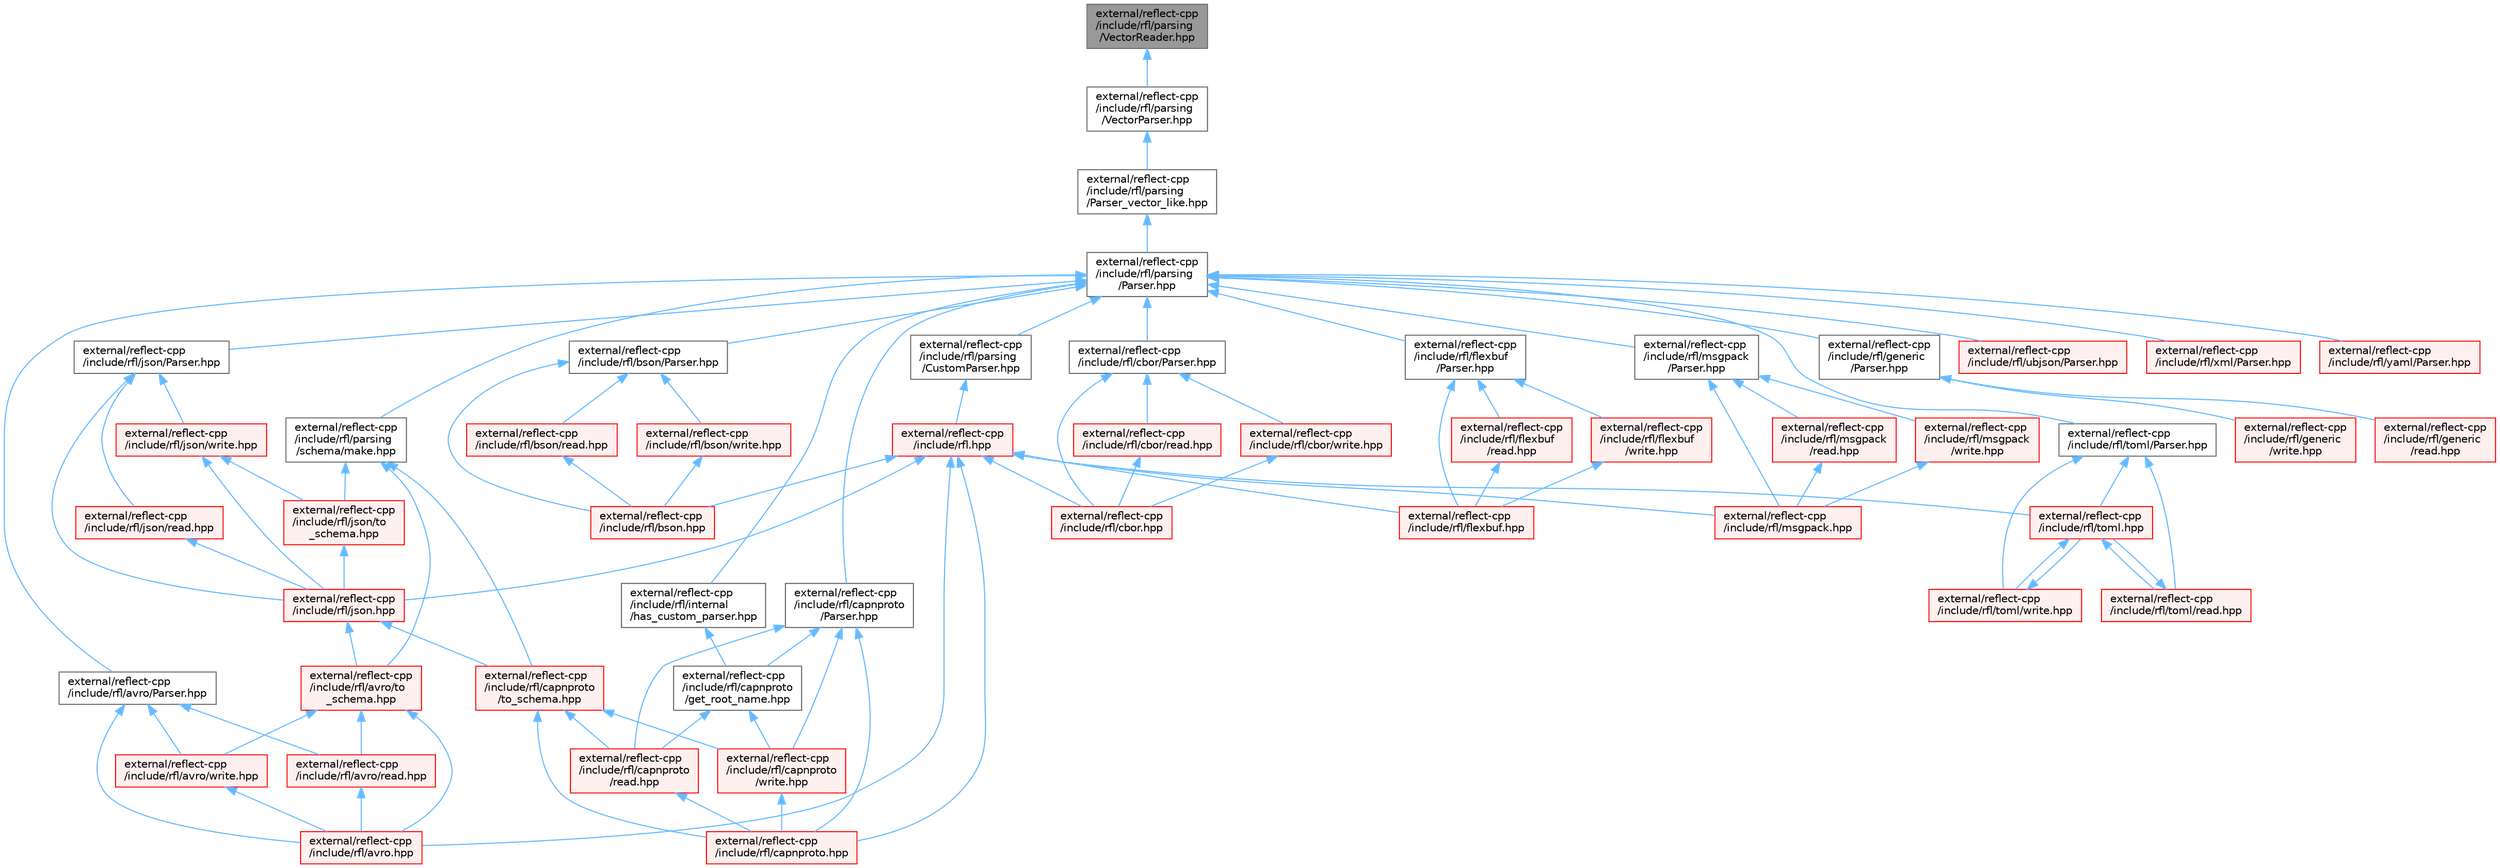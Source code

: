 digraph "external/reflect-cpp/include/rfl/parsing/VectorReader.hpp"
{
 // LATEX_PDF_SIZE
  bgcolor="transparent";
  edge [fontname=Helvetica,fontsize=10,labelfontname=Helvetica,labelfontsize=10];
  node [fontname=Helvetica,fontsize=10,shape=box,height=0.2,width=0.4];
  Node1 [id="Node000001",label="external/reflect-cpp\l/include/rfl/parsing\l/VectorReader.hpp",height=0.2,width=0.4,color="gray40", fillcolor="grey60", style="filled", fontcolor="black",tooltip=" "];
  Node1 -> Node2 [id="edge1_Node000001_Node000002",dir="back",color="steelblue1",style="solid",tooltip=" "];
  Node2 [id="Node000002",label="external/reflect-cpp\l/include/rfl/parsing\l/VectorParser.hpp",height=0.2,width=0.4,color="grey40", fillcolor="white", style="filled",URL="$_vector_parser_8hpp.html",tooltip=" "];
  Node2 -> Node3 [id="edge2_Node000002_Node000003",dir="back",color="steelblue1",style="solid",tooltip=" "];
  Node3 [id="Node000003",label="external/reflect-cpp\l/include/rfl/parsing\l/Parser_vector_like.hpp",height=0.2,width=0.4,color="grey40", fillcolor="white", style="filled",URL="$_parser__vector__like_8hpp.html",tooltip=" "];
  Node3 -> Node4 [id="edge3_Node000003_Node000004",dir="back",color="steelblue1",style="solid",tooltip=" "];
  Node4 [id="Node000004",label="external/reflect-cpp\l/include/rfl/parsing\l/Parser.hpp",height=0.2,width=0.4,color="grey40", fillcolor="white", style="filled",URL="$parsing_2_parser_8hpp.html",tooltip=" "];
  Node4 -> Node5 [id="edge4_Node000004_Node000005",dir="back",color="steelblue1",style="solid",tooltip=" "];
  Node5 [id="Node000005",label="external/reflect-cpp\l/include/rfl/avro/Parser.hpp",height=0.2,width=0.4,color="grey40", fillcolor="white", style="filled",URL="$avro_2_parser_8hpp.html",tooltip=" "];
  Node5 -> Node6 [id="edge5_Node000005_Node000006",dir="back",color="steelblue1",style="solid",tooltip=" "];
  Node6 [id="Node000006",label="external/reflect-cpp\l/include/rfl/avro.hpp",height=0.2,width=0.4,color="red", fillcolor="#FFF0F0", style="filled",URL="$avro_8hpp.html",tooltip=" "];
  Node5 -> Node60 [id="edge6_Node000005_Node000060",dir="back",color="steelblue1",style="solid",tooltip=" "];
  Node60 [id="Node000060",label="external/reflect-cpp\l/include/rfl/avro/read.hpp",height=0.2,width=0.4,color="red", fillcolor="#FFF0F0", style="filled",URL="$avro_2read_8hpp.html",tooltip=" "];
  Node60 -> Node6 [id="edge7_Node000060_Node000006",dir="back",color="steelblue1",style="solid",tooltip=" "];
  Node5 -> Node62 [id="edge8_Node000005_Node000062",dir="back",color="steelblue1",style="solid",tooltip=" "];
  Node62 [id="Node000062",label="external/reflect-cpp\l/include/rfl/avro/write.hpp",height=0.2,width=0.4,color="red", fillcolor="#FFF0F0", style="filled",URL="$avro_2write_8hpp.html",tooltip=" "];
  Node62 -> Node6 [id="edge9_Node000062_Node000006",dir="back",color="steelblue1",style="solid",tooltip=" "];
  Node4 -> Node64 [id="edge10_Node000004_Node000064",dir="back",color="steelblue1",style="solid",tooltip=" "];
  Node64 [id="Node000064",label="external/reflect-cpp\l/include/rfl/bson/Parser.hpp",height=0.2,width=0.4,color="grey40", fillcolor="white", style="filled",URL="$bson_2_parser_8hpp.html",tooltip=" "];
  Node64 -> Node65 [id="edge11_Node000064_Node000065",dir="back",color="steelblue1",style="solid",tooltip=" "];
  Node65 [id="Node000065",label="external/reflect-cpp\l/include/rfl/bson.hpp",height=0.2,width=0.4,color="red", fillcolor="#FFF0F0", style="filled",URL="$bson_8hpp.html",tooltip=" "];
  Node64 -> Node105 [id="edge12_Node000064_Node000105",dir="back",color="steelblue1",style="solid",tooltip=" "];
  Node105 [id="Node000105",label="external/reflect-cpp\l/include/rfl/bson/read.hpp",height=0.2,width=0.4,color="red", fillcolor="#FFF0F0", style="filled",URL="$bson_2read_8hpp.html",tooltip=" "];
  Node105 -> Node65 [id="edge13_Node000105_Node000065",dir="back",color="steelblue1",style="solid",tooltip=" "];
  Node64 -> Node107 [id="edge14_Node000064_Node000107",dir="back",color="steelblue1",style="solid",tooltip=" "];
  Node107 [id="Node000107",label="external/reflect-cpp\l/include/rfl/bson/write.hpp",height=0.2,width=0.4,color="red", fillcolor="#FFF0F0", style="filled",URL="$bson_2write_8hpp.html",tooltip=" "];
  Node107 -> Node65 [id="edge15_Node000107_Node000065",dir="back",color="steelblue1",style="solid",tooltip=" "];
  Node4 -> Node109 [id="edge16_Node000004_Node000109",dir="back",color="steelblue1",style="solid",tooltip=" "];
  Node109 [id="Node000109",label="external/reflect-cpp\l/include/rfl/capnproto\l/Parser.hpp",height=0.2,width=0.4,color="grey40", fillcolor="white", style="filled",URL="$capnproto_2_parser_8hpp.html",tooltip=" "];
  Node109 -> Node110 [id="edge17_Node000109_Node000110",dir="back",color="steelblue1",style="solid",tooltip=" "];
  Node110 [id="Node000110",label="external/reflect-cpp\l/include/rfl/capnproto.hpp",height=0.2,width=0.4,color="red", fillcolor="#FFF0F0", style="filled",URL="$capnproto_8hpp.html",tooltip=" "];
  Node109 -> Node157 [id="edge18_Node000109_Node000157",dir="back",color="steelblue1",style="solid",tooltip=" "];
  Node157 [id="Node000157",label="external/reflect-cpp\l/include/rfl/capnproto\l/get_root_name.hpp",height=0.2,width=0.4,color="grey40", fillcolor="white", style="filled",URL="$get__root__name_8hpp.html",tooltip=" "];
  Node157 -> Node158 [id="edge19_Node000157_Node000158",dir="back",color="steelblue1",style="solid",tooltip=" "];
  Node158 [id="Node000158",label="external/reflect-cpp\l/include/rfl/capnproto\l/read.hpp",height=0.2,width=0.4,color="red", fillcolor="#FFF0F0", style="filled",URL="$capnproto_2read_8hpp.html",tooltip=" "];
  Node158 -> Node110 [id="edge20_Node000158_Node000110",dir="back",color="steelblue1",style="solid",tooltip=" "];
  Node157 -> Node160 [id="edge21_Node000157_Node000160",dir="back",color="steelblue1",style="solid",tooltip=" "];
  Node160 [id="Node000160",label="external/reflect-cpp\l/include/rfl/capnproto\l/write.hpp",height=0.2,width=0.4,color="red", fillcolor="#FFF0F0", style="filled",URL="$capnproto_2write_8hpp.html",tooltip=" "];
  Node160 -> Node110 [id="edge22_Node000160_Node000110",dir="back",color="steelblue1",style="solid",tooltip=" "];
  Node109 -> Node158 [id="edge23_Node000109_Node000158",dir="back",color="steelblue1",style="solid",tooltip=" "];
  Node109 -> Node160 [id="edge24_Node000109_Node000160",dir="back",color="steelblue1",style="solid",tooltip=" "];
  Node4 -> Node162 [id="edge25_Node000004_Node000162",dir="back",color="steelblue1",style="solid",tooltip=" "];
  Node162 [id="Node000162",label="external/reflect-cpp\l/include/rfl/cbor/Parser.hpp",height=0.2,width=0.4,color="grey40", fillcolor="white", style="filled",URL="$cbor_2_parser_8hpp.html",tooltip=" "];
  Node162 -> Node163 [id="edge26_Node000162_Node000163",dir="back",color="steelblue1",style="solid",tooltip=" "];
  Node163 [id="Node000163",label="external/reflect-cpp\l/include/rfl/cbor.hpp",height=0.2,width=0.4,color="red", fillcolor="#FFF0F0", style="filled",URL="$cbor_8hpp.html",tooltip=" "];
  Node162 -> Node204 [id="edge27_Node000162_Node000204",dir="back",color="steelblue1",style="solid",tooltip=" "];
  Node204 [id="Node000204",label="external/reflect-cpp\l/include/rfl/cbor/read.hpp",height=0.2,width=0.4,color="red", fillcolor="#FFF0F0", style="filled",URL="$cbor_2read_8hpp.html",tooltip=" "];
  Node204 -> Node163 [id="edge28_Node000204_Node000163",dir="back",color="steelblue1",style="solid",tooltip=" "];
  Node162 -> Node206 [id="edge29_Node000162_Node000206",dir="back",color="steelblue1",style="solid",tooltip=" "];
  Node206 [id="Node000206",label="external/reflect-cpp\l/include/rfl/cbor/write.hpp",height=0.2,width=0.4,color="red", fillcolor="#FFF0F0", style="filled",URL="$cbor_2write_8hpp.html",tooltip=" "];
  Node206 -> Node163 [id="edge30_Node000206_Node000163",dir="back",color="steelblue1",style="solid",tooltip=" "];
  Node4 -> Node208 [id="edge31_Node000004_Node000208",dir="back",color="steelblue1",style="solid",tooltip=" "];
  Node208 [id="Node000208",label="external/reflect-cpp\l/include/rfl/flexbuf\l/Parser.hpp",height=0.2,width=0.4,color="grey40", fillcolor="white", style="filled",URL="$flexbuf_2_parser_8hpp.html",tooltip=" "];
  Node208 -> Node209 [id="edge32_Node000208_Node000209",dir="back",color="steelblue1",style="solid",tooltip=" "];
  Node209 [id="Node000209",label="external/reflect-cpp\l/include/rfl/flexbuf.hpp",height=0.2,width=0.4,color="red", fillcolor="#FFF0F0", style="filled",URL="$flexbuf_8hpp.html",tooltip=" "];
  Node208 -> Node249 [id="edge33_Node000208_Node000249",dir="back",color="steelblue1",style="solid",tooltip=" "];
  Node249 [id="Node000249",label="external/reflect-cpp\l/include/rfl/flexbuf\l/read.hpp",height=0.2,width=0.4,color="red", fillcolor="#FFF0F0", style="filled",URL="$flexbuf_2read_8hpp.html",tooltip=" "];
  Node249 -> Node209 [id="edge34_Node000249_Node000209",dir="back",color="steelblue1",style="solid",tooltip=" "];
  Node208 -> Node251 [id="edge35_Node000208_Node000251",dir="back",color="steelblue1",style="solid",tooltip=" "];
  Node251 [id="Node000251",label="external/reflect-cpp\l/include/rfl/flexbuf\l/write.hpp",height=0.2,width=0.4,color="red", fillcolor="#FFF0F0", style="filled",URL="$flexbuf_2write_8hpp.html",tooltip=" "];
  Node251 -> Node209 [id="edge36_Node000251_Node000209",dir="back",color="steelblue1",style="solid",tooltip=" "];
  Node4 -> Node253 [id="edge37_Node000004_Node000253",dir="back",color="steelblue1",style="solid",tooltip=" "];
  Node253 [id="Node000253",label="external/reflect-cpp\l/include/rfl/generic\l/Parser.hpp",height=0.2,width=0.4,color="grey40", fillcolor="white", style="filled",URL="$generic_2_parser_8hpp.html",tooltip=" "];
  Node253 -> Node254 [id="edge38_Node000253_Node000254",dir="back",color="steelblue1",style="solid",tooltip=" "];
  Node254 [id="Node000254",label="external/reflect-cpp\l/include/rfl/generic\l/read.hpp",height=0.2,width=0.4,color="red", fillcolor="#FFF0F0", style="filled",URL="$generic_2read_8hpp.html",tooltip=" "];
  Node253 -> Node690 [id="edge39_Node000253_Node000690",dir="back",color="steelblue1",style="solid",tooltip=" "];
  Node690 [id="Node000690",label="external/reflect-cpp\l/include/rfl/generic\l/write.hpp",height=0.2,width=0.4,color="red", fillcolor="#FFF0F0", style="filled",URL="$generic_2write_8hpp.html",tooltip=" "];
  Node4 -> Node692 [id="edge40_Node000004_Node000692",dir="back",color="steelblue1",style="solid",tooltip=" "];
  Node692 [id="Node000692",label="external/reflect-cpp\l/include/rfl/internal\l/has_custom_parser.hpp",height=0.2,width=0.4,color="grey40", fillcolor="white", style="filled",URL="$has__custom__parser_8hpp.html",tooltip=" "];
  Node692 -> Node157 [id="edge41_Node000692_Node000157",dir="back",color="steelblue1",style="solid",tooltip=" "];
  Node4 -> Node693 [id="edge42_Node000004_Node000693",dir="back",color="steelblue1",style="solid",tooltip=" "];
  Node693 [id="Node000693",label="external/reflect-cpp\l/include/rfl/json/Parser.hpp",height=0.2,width=0.4,color="grey40", fillcolor="white", style="filled",URL="$json_2_parser_8hpp.html",tooltip=" "];
  Node693 -> Node257 [id="edge43_Node000693_Node000257",dir="back",color="steelblue1",style="solid",tooltip=" "];
  Node257 [id="Node000257",label="external/reflect-cpp\l/include/rfl/json.hpp",height=0.2,width=0.4,color="red", fillcolor="#FFF0F0", style="filled",URL="$reflect-cpp_2include_2rfl_2json_8hpp.html",tooltip=" "];
  Node257 -> Node261 [id="edge44_Node000257_Node000261",dir="back",color="steelblue1",style="solid",tooltip=" "];
  Node261 [id="Node000261",label="external/reflect-cpp\l/include/rfl/avro/to\l_schema.hpp",height=0.2,width=0.4,color="red", fillcolor="#FFF0F0", style="filled",URL="$avro_2to__schema_8hpp.html",tooltip=" "];
  Node261 -> Node6 [id="edge45_Node000261_Node000006",dir="back",color="steelblue1",style="solid",tooltip=" "];
  Node261 -> Node60 [id="edge46_Node000261_Node000060",dir="back",color="steelblue1",style="solid",tooltip=" "];
  Node261 -> Node62 [id="edge47_Node000261_Node000062",dir="back",color="steelblue1",style="solid",tooltip=" "];
  Node257 -> Node264 [id="edge48_Node000257_Node000264",dir="back",color="steelblue1",style="solid",tooltip=" "];
  Node264 [id="Node000264",label="external/reflect-cpp\l/include/rfl/capnproto\l/to_schema.hpp",height=0.2,width=0.4,color="red", fillcolor="#FFF0F0", style="filled",URL="$capnproto_2to__schema_8hpp.html",tooltip=" "];
  Node264 -> Node110 [id="edge49_Node000264_Node000110",dir="back",color="steelblue1",style="solid",tooltip=" "];
  Node264 -> Node158 [id="edge50_Node000264_Node000158",dir="back",color="steelblue1",style="solid",tooltip=" "];
  Node264 -> Node160 [id="edge51_Node000264_Node000160",dir="back",color="steelblue1",style="solid",tooltip=" "];
  Node693 -> Node694 [id="edge52_Node000693_Node000694",dir="back",color="steelblue1",style="solid",tooltip=" "];
  Node694 [id="Node000694",label="external/reflect-cpp\l/include/rfl/json/read.hpp",height=0.2,width=0.4,color="red", fillcolor="#FFF0F0", style="filled",URL="$json_2read_8hpp.html",tooltip=" "];
  Node694 -> Node257 [id="edge53_Node000694_Node000257",dir="back",color="steelblue1",style="solid",tooltip=" "];
  Node693 -> Node696 [id="edge54_Node000693_Node000696",dir="back",color="steelblue1",style="solid",tooltip=" "];
  Node696 [id="Node000696",label="external/reflect-cpp\l/include/rfl/json/write.hpp",height=0.2,width=0.4,color="red", fillcolor="#FFF0F0", style="filled",URL="$json_2write_8hpp.html",tooltip=" "];
  Node696 -> Node257 [id="edge55_Node000696_Node000257",dir="back",color="steelblue1",style="solid",tooltip=" "];
  Node696 -> Node698 [id="edge56_Node000696_Node000698",dir="back",color="steelblue1",style="solid",tooltip=" "];
  Node698 [id="Node000698",label="external/reflect-cpp\l/include/rfl/json/to\l_schema.hpp",height=0.2,width=0.4,color="red", fillcolor="#FFF0F0", style="filled",URL="$json_2to__schema_8hpp.html",tooltip=" "];
  Node698 -> Node257 [id="edge57_Node000698_Node000257",dir="back",color="steelblue1",style="solid",tooltip=" "];
  Node4 -> Node701 [id="edge58_Node000004_Node000701",dir="back",color="steelblue1",style="solid",tooltip=" "];
  Node701 [id="Node000701",label="external/reflect-cpp\l/include/rfl/msgpack\l/Parser.hpp",height=0.2,width=0.4,color="grey40", fillcolor="white", style="filled",URL="$msgpack_2_parser_8hpp.html",tooltip=" "];
  Node701 -> Node474 [id="edge59_Node000701_Node000474",dir="back",color="steelblue1",style="solid",tooltip=" "];
  Node474 [id="Node000474",label="external/reflect-cpp\l/include/rfl/msgpack.hpp",height=0.2,width=0.4,color="red", fillcolor="#FFF0F0", style="filled",URL="$msgpack_8hpp.html",tooltip=" "];
  Node701 -> Node702 [id="edge60_Node000701_Node000702",dir="back",color="steelblue1",style="solid",tooltip=" "];
  Node702 [id="Node000702",label="external/reflect-cpp\l/include/rfl/msgpack\l/read.hpp",height=0.2,width=0.4,color="red", fillcolor="#FFF0F0", style="filled",URL="$msgpack_2read_8hpp.html",tooltip=" "];
  Node702 -> Node474 [id="edge61_Node000702_Node000474",dir="back",color="steelblue1",style="solid",tooltip=" "];
  Node701 -> Node704 [id="edge62_Node000701_Node000704",dir="back",color="steelblue1",style="solid",tooltip=" "];
  Node704 [id="Node000704",label="external/reflect-cpp\l/include/rfl/msgpack\l/write.hpp",height=0.2,width=0.4,color="red", fillcolor="#FFF0F0", style="filled",URL="$msgpack_2write_8hpp.html",tooltip=" "];
  Node704 -> Node474 [id="edge63_Node000704_Node000474",dir="back",color="steelblue1",style="solid",tooltip=" "];
  Node4 -> Node706 [id="edge64_Node000004_Node000706",dir="back",color="steelblue1",style="solid",tooltip=" "];
  Node706 [id="Node000706",label="external/reflect-cpp\l/include/rfl/parsing\l/CustomParser.hpp",height=0.2,width=0.4,color="grey40", fillcolor="white", style="filled",URL="$_custom_parser_8hpp.html",tooltip=" "];
  Node706 -> Node256 [id="edge65_Node000706_Node000256",dir="back",color="steelblue1",style="solid",tooltip=" "];
  Node256 [id="Node000256",label="external/reflect-cpp\l/include/rfl.hpp",height=0.2,width=0.4,color="red", fillcolor="#FFF0F0", style="filled",URL="$rfl_8hpp.html",tooltip=" "];
  Node256 -> Node6 [id="edge66_Node000256_Node000006",dir="back",color="steelblue1",style="solid",tooltip=" "];
  Node256 -> Node65 [id="edge67_Node000256_Node000065",dir="back",color="steelblue1",style="solid",tooltip=" "];
  Node256 -> Node110 [id="edge68_Node000256_Node000110",dir="back",color="steelblue1",style="solid",tooltip=" "];
  Node256 -> Node163 [id="edge69_Node000256_Node000163",dir="back",color="steelblue1",style="solid",tooltip=" "];
  Node256 -> Node209 [id="edge70_Node000256_Node000209",dir="back",color="steelblue1",style="solid",tooltip=" "];
  Node256 -> Node257 [id="edge71_Node000256_Node000257",dir="back",color="steelblue1",style="solid",tooltip=" "];
  Node256 -> Node474 [id="edge72_Node000256_Node000474",dir="back",color="steelblue1",style="solid",tooltip=" "];
  Node256 -> Node517 [id="edge73_Node000256_Node000517",dir="back",color="steelblue1",style="solid",tooltip=" "];
  Node517 [id="Node000517",label="external/reflect-cpp\l/include/rfl/toml.hpp",height=0.2,width=0.4,color="red", fillcolor="#FFF0F0", style="filled",URL="$toml_8hpp.html",tooltip=" "];
  Node517 -> Node520 [id="edge74_Node000517_Node000520",dir="back",color="steelblue1",style="solid",tooltip=" "];
  Node520 [id="Node000520",label="external/reflect-cpp\l/include/rfl/toml/read.hpp",height=0.2,width=0.4,color="red", fillcolor="#FFF0F0", style="filled",URL="$toml_2read_8hpp.html",tooltip=" "];
  Node520 -> Node517 [id="edge75_Node000520_Node000517",dir="back",color="steelblue1",style="solid",tooltip=" "];
  Node517 -> Node522 [id="edge76_Node000517_Node000522",dir="back",color="steelblue1",style="solid",tooltip=" "];
  Node522 [id="Node000522",label="external/reflect-cpp\l/include/rfl/toml/write.hpp",height=0.2,width=0.4,color="red", fillcolor="#FFF0F0", style="filled",URL="$toml_2write_8hpp.html",tooltip=" "];
  Node522 -> Node517 [id="edge77_Node000522_Node000517",dir="back",color="steelblue1",style="solid",tooltip=" "];
  Node4 -> Node707 [id="edge78_Node000004_Node000707",dir="back",color="steelblue1",style="solid",tooltip=" "];
  Node707 [id="Node000707",label="external/reflect-cpp\l/include/rfl/parsing\l/schema/make.hpp",height=0.2,width=0.4,color="grey40", fillcolor="white", style="filled",URL="$make_8hpp.html",tooltip=" "];
  Node707 -> Node261 [id="edge79_Node000707_Node000261",dir="back",color="steelblue1",style="solid",tooltip=" "];
  Node707 -> Node264 [id="edge80_Node000707_Node000264",dir="back",color="steelblue1",style="solid",tooltip=" "];
  Node707 -> Node698 [id="edge81_Node000707_Node000698",dir="back",color="steelblue1",style="solid",tooltip=" "];
  Node4 -> Node519 [id="edge82_Node000004_Node000519",dir="back",color="steelblue1",style="solid",tooltip=" "];
  Node519 [id="Node000519",label="external/reflect-cpp\l/include/rfl/toml/Parser.hpp",height=0.2,width=0.4,color="grey40", fillcolor="white", style="filled",URL="$toml_2_parser_8hpp.html",tooltip=" "];
  Node519 -> Node517 [id="edge83_Node000519_Node000517",dir="back",color="steelblue1",style="solid",tooltip=" "];
  Node519 -> Node520 [id="edge84_Node000519_Node000520",dir="back",color="steelblue1",style="solid",tooltip=" "];
  Node519 -> Node522 [id="edge85_Node000519_Node000522",dir="back",color="steelblue1",style="solid",tooltip=" "];
  Node4 -> Node708 [id="edge86_Node000004_Node000708",dir="back",color="steelblue1",style="solid",tooltip=" "];
  Node708 [id="Node000708",label="external/reflect-cpp\l/include/rfl/ubjson/Parser.hpp",height=0.2,width=0.4,color="red", fillcolor="#FFF0F0", style="filled",URL="$ubjson_2_parser_8hpp.html",tooltip=" "];
  Node4 -> Node713 [id="edge87_Node000004_Node000713",dir="back",color="steelblue1",style="solid",tooltip=" "];
  Node713 [id="Node000713",label="external/reflect-cpp\l/include/rfl/xml/Parser.hpp",height=0.2,width=0.4,color="red", fillcolor="#FFF0F0", style="filled",URL="$xml_2_parser_8hpp.html",tooltip=" "];
  Node4 -> Node718 [id="edge88_Node000004_Node000718",dir="back",color="steelblue1",style="solid",tooltip=" "];
  Node718 [id="Node000718",label="external/reflect-cpp\l/include/rfl/yaml/Parser.hpp",height=0.2,width=0.4,color="red", fillcolor="#FFF0F0", style="filled",URL="$yaml_2_parser_8hpp.html",tooltip=" "];
}

